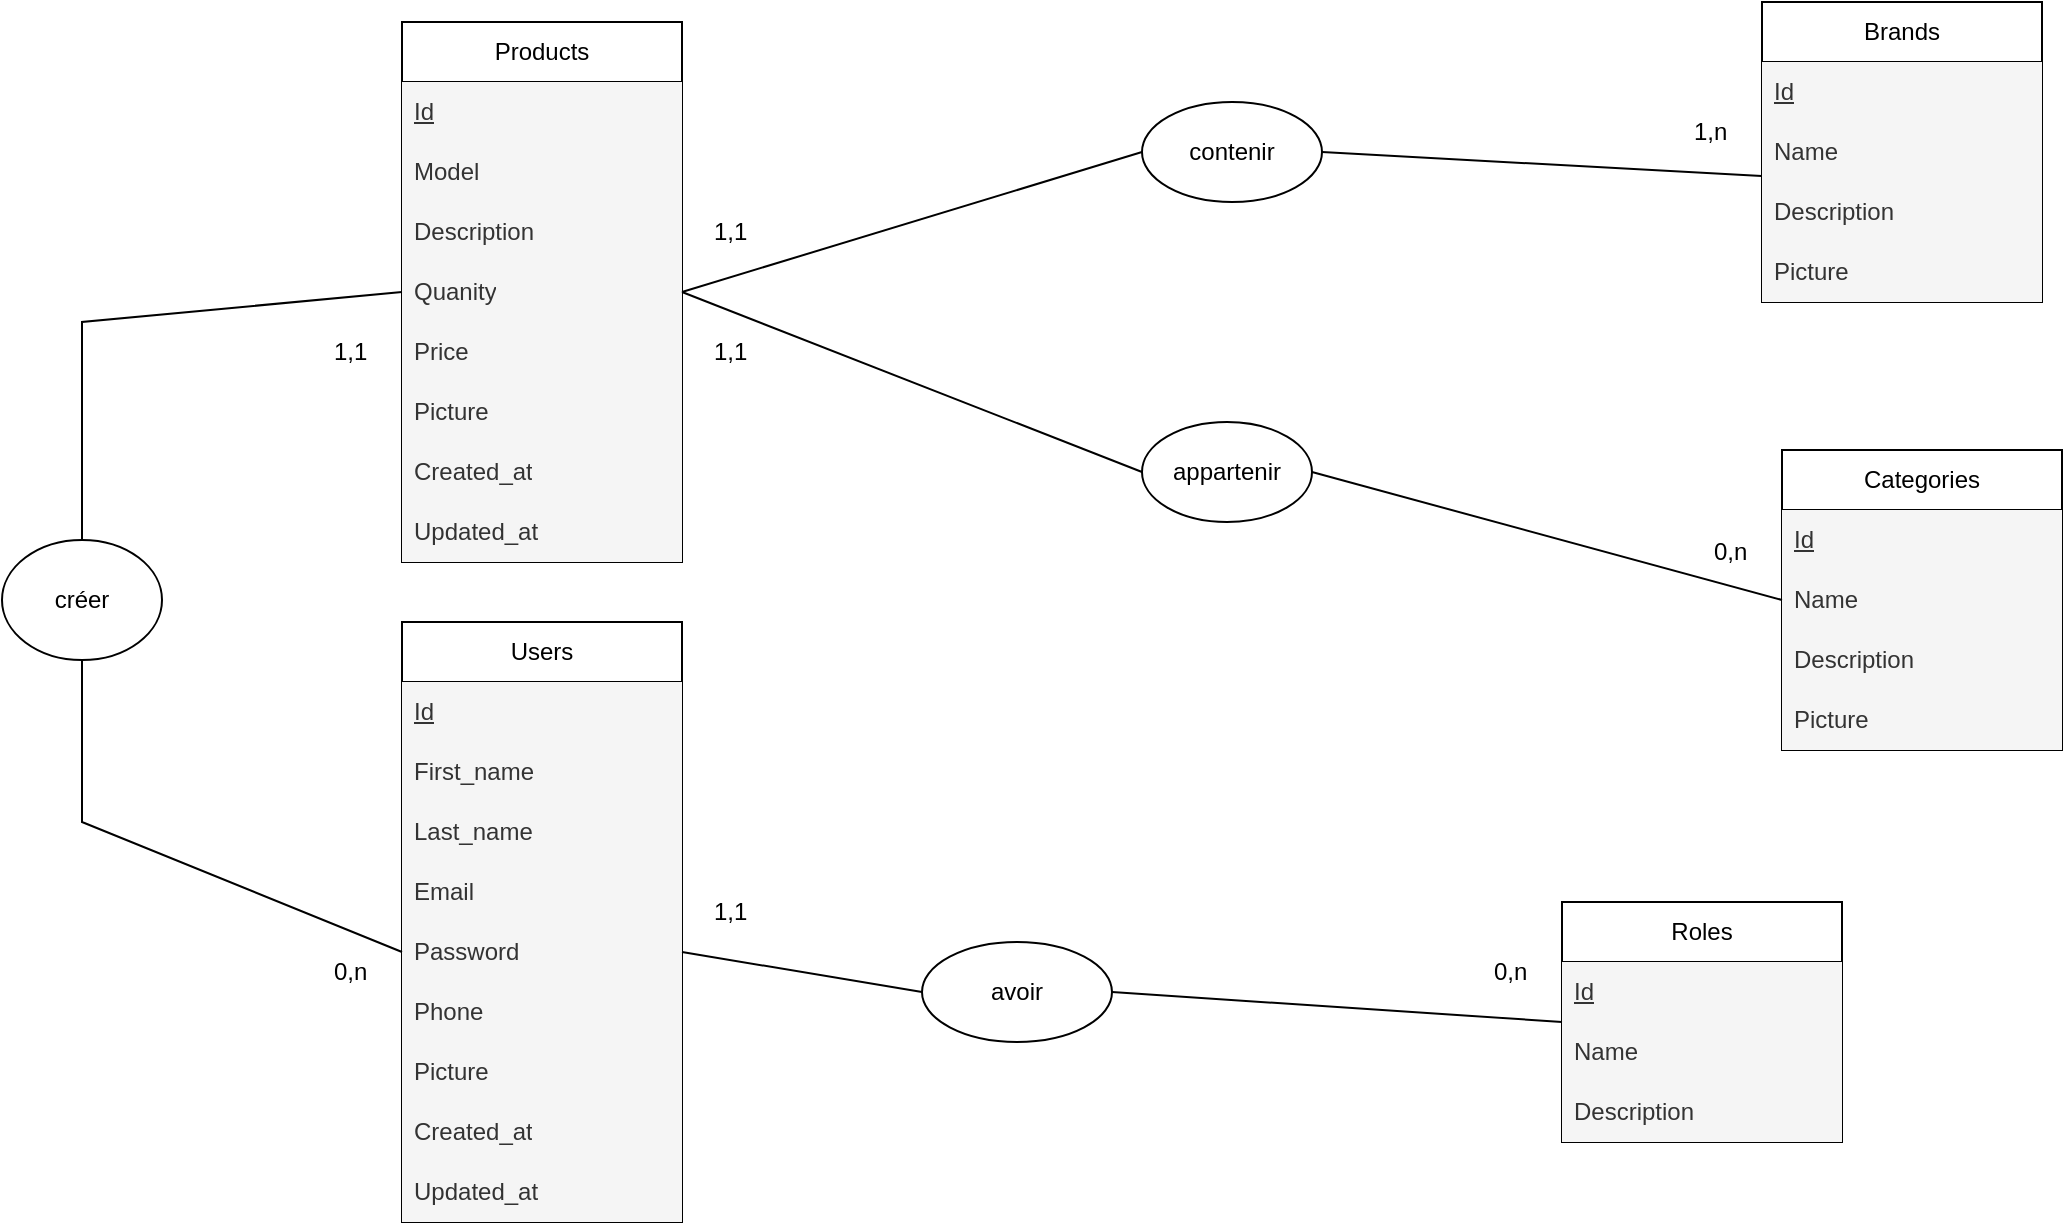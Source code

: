 <mxfile pages="2">
    <diagram name="MCD" id="efa7a0a1-bf9b-a30e-e6df-94a7791c09e9">
        <mxGraphModel dx="563" dy="483" grid="1" gridSize="10" guides="1" tooltips="1" connect="1" arrows="1" fold="1" page="1" pageScale="1" pageWidth="1169" pageHeight="827" background="none" math="0" shadow="0">
            <root>
                <mxCell id="0"/>
                <mxCell id="1" parent="0"/>
                <mxCell id="nNPJaInip_fMH0iN-K54-114" value="Products" style="swimlane;fontStyle=0;childLayout=stackLayout;horizontal=1;startSize=30;horizontalStack=0;resizeParent=1;resizeParentMax=0;resizeLast=0;collapsible=1;marginBottom=0;whiteSpace=wrap;html=1;" parent="1" vertex="1">
                    <mxGeometry x="240" y="50" width="140" height="270" as="geometry"/>
                </mxCell>
                <mxCell id="nNPJaInip_fMH0iN-K54-115" value="&lt;u&gt;Id&lt;/u&gt;" style="text;strokeColor=none;fillColor=#f5f5f5;align=left;verticalAlign=middle;spacingLeft=4;spacingRight=4;overflow=hidden;points=[[0,0.5],[1,0.5]];portConstraint=eastwest;rotatable=0;whiteSpace=wrap;html=1;fontColor=#333333;" parent="nNPJaInip_fMH0iN-K54-114" vertex="1">
                    <mxGeometry y="30" width="140" height="30" as="geometry"/>
                </mxCell>
                <mxCell id="nNPJaInip_fMH0iN-K54-116" value="Model" style="text;strokeColor=none;fillColor=#f5f5f5;align=left;verticalAlign=middle;spacingLeft=4;spacingRight=4;overflow=hidden;points=[[0,0.5],[1,0.5]];portConstraint=eastwest;rotatable=0;whiteSpace=wrap;html=1;fontColor=#333333;" parent="nNPJaInip_fMH0iN-K54-114" vertex="1">
                    <mxGeometry y="60" width="140" height="30" as="geometry"/>
                </mxCell>
                <mxCell id="nNPJaInip_fMH0iN-K54-117" value="Description" style="text;strokeColor=none;fillColor=#f5f5f5;align=left;verticalAlign=middle;spacingLeft=4;spacingRight=4;overflow=hidden;points=[[0,0.5],[1,0.5]];portConstraint=eastwest;rotatable=0;whiteSpace=wrap;html=1;fontColor=#333333;" parent="nNPJaInip_fMH0iN-K54-114" vertex="1">
                    <mxGeometry y="90" width="140" height="30" as="geometry"/>
                </mxCell>
                <mxCell id="nNPJaInip_fMH0iN-K54-118" value="Quanity" style="text;strokeColor=none;fillColor=#f5f5f5;align=left;verticalAlign=middle;spacingLeft=4;spacingRight=4;overflow=hidden;points=[[0,0.5],[1,0.5]];portConstraint=eastwest;rotatable=0;whiteSpace=wrap;html=1;fontColor=#333333;" parent="nNPJaInip_fMH0iN-K54-114" vertex="1">
                    <mxGeometry y="120" width="140" height="30" as="geometry"/>
                </mxCell>
                <mxCell id="nNPJaInip_fMH0iN-K54-119" value="Price" style="text;strokeColor=none;fillColor=#f5f5f5;align=left;verticalAlign=middle;spacingLeft=4;spacingRight=4;overflow=hidden;points=[[0,0.5],[1,0.5]];portConstraint=eastwest;rotatable=0;whiteSpace=wrap;html=1;fontColor=#333333;" parent="nNPJaInip_fMH0iN-K54-114" vertex="1">
                    <mxGeometry y="150" width="140" height="30" as="geometry"/>
                </mxCell>
                <mxCell id="nNPJaInip_fMH0iN-K54-120" value="Picture" style="text;strokeColor=none;fillColor=#f5f5f5;align=left;verticalAlign=middle;spacingLeft=4;spacingRight=4;overflow=hidden;points=[[0,0.5],[1,0.5]];portConstraint=eastwest;rotatable=0;whiteSpace=wrap;html=1;fontColor=#333333;" parent="nNPJaInip_fMH0iN-K54-114" vertex="1">
                    <mxGeometry y="180" width="140" height="30" as="geometry"/>
                </mxCell>
                <mxCell id="nNPJaInip_fMH0iN-K54-121" value="Created_at" style="text;strokeColor=none;fillColor=#f5f5f5;align=left;verticalAlign=middle;spacingLeft=4;spacingRight=4;overflow=hidden;points=[[0,0.5],[1,0.5]];portConstraint=eastwest;rotatable=0;whiteSpace=wrap;html=1;fontColor=#333333;" parent="nNPJaInip_fMH0iN-K54-114" vertex="1">
                    <mxGeometry y="210" width="140" height="30" as="geometry"/>
                </mxCell>
                <mxCell id="nNPJaInip_fMH0iN-K54-122" value="Updated_at" style="text;strokeColor=none;fillColor=#f5f5f5;align=left;verticalAlign=middle;spacingLeft=4;spacingRight=4;overflow=hidden;points=[[0,0.5],[1,0.5]];portConstraint=eastwest;rotatable=0;whiteSpace=wrap;html=1;fontColor=#333333;" parent="nNPJaInip_fMH0iN-K54-114" vertex="1">
                    <mxGeometry y="240" width="140" height="30" as="geometry"/>
                </mxCell>
                <mxCell id="nNPJaInip_fMH0iN-K54-123" value="Users" style="swimlane;fontStyle=0;childLayout=stackLayout;horizontal=1;startSize=30;horizontalStack=0;resizeParent=1;resizeParentMax=0;resizeLast=0;collapsible=1;marginBottom=0;whiteSpace=wrap;html=1;" parent="1" vertex="1">
                    <mxGeometry x="240" y="350" width="140" height="300" as="geometry"/>
                </mxCell>
                <mxCell id="nNPJaInip_fMH0iN-K54-124" value="&lt;u&gt;Id&lt;/u&gt;" style="text;strokeColor=none;fillColor=#f5f5f5;align=left;verticalAlign=middle;spacingLeft=4;spacingRight=4;overflow=hidden;points=[[0,0.5],[1,0.5]];portConstraint=eastwest;rotatable=0;whiteSpace=wrap;html=1;fontColor=#333333;" parent="nNPJaInip_fMH0iN-K54-123" vertex="1">
                    <mxGeometry y="30" width="140" height="30" as="geometry"/>
                </mxCell>
                <mxCell id="nNPJaInip_fMH0iN-K54-125" value="First_name" style="text;strokeColor=none;fillColor=#f5f5f5;align=left;verticalAlign=middle;spacingLeft=4;spacingRight=4;overflow=hidden;points=[[0,0.5],[1,0.5]];portConstraint=eastwest;rotatable=0;whiteSpace=wrap;html=1;fontColor=#333333;" parent="nNPJaInip_fMH0iN-K54-123" vertex="1">
                    <mxGeometry y="60" width="140" height="30" as="geometry"/>
                </mxCell>
                <mxCell id="nNPJaInip_fMH0iN-K54-126" value="Last_name" style="text;strokeColor=none;fillColor=#f5f5f5;align=left;verticalAlign=middle;spacingLeft=4;spacingRight=4;overflow=hidden;points=[[0,0.5],[1,0.5]];portConstraint=eastwest;rotatable=0;whiteSpace=wrap;html=1;fontColor=#333333;" parent="nNPJaInip_fMH0iN-K54-123" vertex="1">
                    <mxGeometry y="90" width="140" height="30" as="geometry"/>
                </mxCell>
                <mxCell id="nNPJaInip_fMH0iN-K54-127" value="Email" style="text;strokeColor=none;fillColor=#f5f5f5;align=left;verticalAlign=middle;spacingLeft=4;spacingRight=4;overflow=hidden;points=[[0,0.5],[1,0.5]];portConstraint=eastwest;rotatable=0;whiteSpace=wrap;html=1;fontColor=#333333;" parent="nNPJaInip_fMH0iN-K54-123" vertex="1">
                    <mxGeometry y="120" width="140" height="30" as="geometry"/>
                </mxCell>
                <mxCell id="nNPJaInip_fMH0iN-K54-128" value="Password" style="text;strokeColor=none;fillColor=#f5f5f5;align=left;verticalAlign=middle;spacingLeft=4;spacingRight=4;overflow=hidden;points=[[0,0.5],[1,0.5]];portConstraint=eastwest;rotatable=0;whiteSpace=wrap;html=1;fontColor=#333333;" parent="nNPJaInip_fMH0iN-K54-123" vertex="1">
                    <mxGeometry y="150" width="140" height="30" as="geometry"/>
                </mxCell>
                <mxCell id="nNPJaInip_fMH0iN-K54-129" value="Phone" style="text;strokeColor=none;fillColor=#f5f5f5;align=left;verticalAlign=middle;spacingLeft=4;spacingRight=4;overflow=hidden;points=[[0,0.5],[1,0.5]];portConstraint=eastwest;rotatable=0;whiteSpace=wrap;html=1;fontColor=#333333;" parent="nNPJaInip_fMH0iN-K54-123" vertex="1">
                    <mxGeometry y="180" width="140" height="30" as="geometry"/>
                </mxCell>
                <mxCell id="nNPJaInip_fMH0iN-K54-132" value="Picture" style="text;strokeColor=none;fillColor=#f5f5f5;align=left;verticalAlign=middle;spacingLeft=4;spacingRight=4;overflow=hidden;points=[[0,0.5],[1,0.5]];portConstraint=eastwest;rotatable=0;whiteSpace=wrap;html=1;fontColor=#333333;" parent="nNPJaInip_fMH0iN-K54-123" vertex="1">
                    <mxGeometry y="210" width="140" height="30" as="geometry"/>
                </mxCell>
                <mxCell id="nNPJaInip_fMH0iN-K54-130" value="Created_at" style="text;strokeColor=none;fillColor=#f5f5f5;align=left;verticalAlign=middle;spacingLeft=4;spacingRight=4;overflow=hidden;points=[[0,0.5],[1,0.5]];portConstraint=eastwest;rotatable=0;whiteSpace=wrap;html=1;fontColor=#333333;" parent="nNPJaInip_fMH0iN-K54-123" vertex="1">
                    <mxGeometry y="240" width="140" height="30" as="geometry"/>
                </mxCell>
                <mxCell id="nNPJaInip_fMH0iN-K54-131" value="Updated_at" style="text;strokeColor=none;fillColor=#f5f5f5;align=left;verticalAlign=middle;spacingLeft=4;spacingRight=4;overflow=hidden;points=[[0,0.5],[1,0.5]];portConstraint=eastwest;rotatable=0;whiteSpace=wrap;html=1;fontColor=#333333;" parent="nNPJaInip_fMH0iN-K54-123" vertex="1">
                    <mxGeometry y="270" width="140" height="30" as="geometry"/>
                </mxCell>
                <mxCell id="nNPJaInip_fMH0iN-K54-133" value="Brands" style="swimlane;fontStyle=0;childLayout=stackLayout;horizontal=1;startSize=30;horizontalStack=0;resizeParent=1;resizeParentMax=0;resizeLast=0;collapsible=1;marginBottom=0;whiteSpace=wrap;html=1;" parent="1" vertex="1">
                    <mxGeometry x="920" y="40" width="140" height="150" as="geometry"/>
                </mxCell>
                <mxCell id="nNPJaInip_fMH0iN-K54-134" value="&lt;u&gt;Id&lt;/u&gt;" style="text;strokeColor=none;fillColor=#f5f5f5;align=left;verticalAlign=middle;spacingLeft=4;spacingRight=4;overflow=hidden;points=[[0,0.5],[1,0.5]];portConstraint=eastwest;rotatable=0;whiteSpace=wrap;html=1;fontColor=#333333;" parent="nNPJaInip_fMH0iN-K54-133" vertex="1">
                    <mxGeometry y="30" width="140" height="30" as="geometry"/>
                </mxCell>
                <mxCell id="nNPJaInip_fMH0iN-K54-135" value="Name" style="text;strokeColor=none;fillColor=#f5f5f5;align=left;verticalAlign=middle;spacingLeft=4;spacingRight=4;overflow=hidden;points=[[0,0.5],[1,0.5]];portConstraint=eastwest;rotatable=0;whiteSpace=wrap;html=1;fontColor=#333333;" parent="nNPJaInip_fMH0iN-K54-133" vertex="1">
                    <mxGeometry y="60" width="140" height="30" as="geometry"/>
                </mxCell>
                <mxCell id="nNPJaInip_fMH0iN-K54-136" value="Description" style="text;strokeColor=none;fillColor=#f5f5f5;align=left;verticalAlign=middle;spacingLeft=4;spacingRight=4;overflow=hidden;points=[[0,0.5],[1,0.5]];portConstraint=eastwest;rotatable=0;whiteSpace=wrap;html=1;fontColor=#333333;" parent="nNPJaInip_fMH0iN-K54-133" vertex="1">
                    <mxGeometry y="90" width="140" height="30" as="geometry"/>
                </mxCell>
                <mxCell id="nNPJaInip_fMH0iN-K54-137" value="Picture" style="text;strokeColor=none;fillColor=#f5f5f5;align=left;verticalAlign=middle;spacingLeft=4;spacingRight=4;overflow=hidden;points=[[0,0.5],[1,0.5]];portConstraint=eastwest;rotatable=0;whiteSpace=wrap;html=1;fontColor=#333333;" parent="nNPJaInip_fMH0iN-K54-133" vertex="1">
                    <mxGeometry y="120" width="140" height="30" as="geometry"/>
                </mxCell>
                <mxCell id="nNPJaInip_fMH0iN-K54-143" value="Categories&lt;span style=&quot;color: rgba(0, 0, 0, 0); font-family: monospace; font-size: 0px; text-align: start;&quot;&gt;%3CmxGraphModel%3E%3Croot%3E%3CmxCell%20id%3D%220%22%2F%3E%3CmxCell%20id%3D%221%22%20parent%3D%220%22%2F%3E%3CmxCell%20id%3D%222%22%20value%3D%22Brands%22%20style%3D%22swimlane%3BfontStyle%3D0%3BchildLayout%3DstackLayout%3Bhorizontal%3D1%3BstartSize%3D30%3BhorizontalStack%3D0%3BresizeParent%3D1%3BresizeParentMax%3D0%3BresizeLast%3D0%3Bcollapsible%3D1%3BmarginBottom%3D0%3BwhiteSpace%3Dwrap%3Bhtml%3D1%3B%22%20vertex%3D%221%22%20parent%3D%221%22%3E%3CmxGeometry%20x%3D%22530%22%20y%3D%22160%22%20width%3D%22140%22%20height%3D%22150%22%20as%3D%22geometry%22%2F%3E%3C%2FmxCell%3E%3CmxCell%20id%3D%223%22%20value%3D%22%26lt%3Bu%26gt%3BId%26lt%3B%2Fu%26gt%3B%22%20style%3D%22text%3BstrokeColor%3Dnone%3BfillColor%3Dnone%3Balign%3Dleft%3BverticalAlign%3Dmiddle%3BspacingLeft%3D4%3BspacingRight%3D4%3Boverflow%3Dhidden%3Bpoints%3D%5B%5B0%2C0.5%5D%2C%5B1%2C0.5%5D%5D%3BportConstraint%3Deastwest%3Brotatable%3D0%3BwhiteSpace%3Dwrap%3Bhtml%3D1%3B%22%20vertex%3D%221%22%20parent%3D%222%22%3E%3CmxGeometry%20y%3D%2230%22%20width%3D%22140%22%20height%3D%2230%22%20as%3D%22geometry%22%2F%3E%3C%2FmxCell%3E%3CmxCell%20id%3D%224%22%20value%3D%22Name%22%20style%3D%22text%3BstrokeColor%3Dnone%3BfillColor%3Dnone%3Balign%3Dleft%3BverticalAlign%3Dmiddle%3BspacingLeft%3D4%3BspacingRight%3D4%3Boverflow%3Dhidden%3Bpoints%3D%5B%5B0%2C0.5%5D%2C%5B1%2C0.5%5D%5D%3BportConstraint%3Deastwest%3Brotatable%3D0%3BwhiteSpace%3Dwrap%3Bhtml%3D1%3B%22%20vertex%3D%221%22%20parent%3D%222%22%3E%3CmxGeometry%20y%3D%2260%22%20width%3D%22140%22%20height%3D%2230%22%20as%3D%22geometry%22%2F%3E%3C%2FmxCell%3E%3CmxCell%20id%3D%225%22%20value%3D%22Description%22%20style%3D%22text%3BstrokeColor%3Dnone%3BfillColor%3Dnone%3Balign%3Dleft%3BverticalAlign%3Dmiddle%3BspacingLeft%3D4%3BspacingRight%3D4%3Boverflow%3Dhidden%3Bpoints%3D%5B%5B0%2C0.5%5D%2C%5B1%2C0.5%5D%5D%3BportConstraint%3Deastwest%3Brotatable%3D0%3BwhiteSpace%3Dwrap%3Bhtml%3D1%3B%22%20vertex%3D%221%22%20parent%3D%222%22%3E%3CmxGeometry%20y%3D%2290%22%20width%3D%22140%22%20height%3D%2230%22%20as%3D%22geometry%22%2F%3E%3C%2FmxCell%3E%3CmxCell%20id%3D%226%22%20value%3D%22Picture%22%20style%3D%22text%3BstrokeColor%3Dnone%3BfillColor%3Dnone%3Balign%3Dleft%3BverticalAlign%3Dmiddle%3BspacingLeft%3D4%3BspacingRight%3D4%3Boverflow%3Dhidden%3Bpoints%3D%5B%5B0%2C0.5%5D%2C%5B1%2C0.5%5D%5D%3BportConstraint%3Deastwest%3Brotatable%3D0%3BwhiteSpace%3Dwrap%3Bhtml%3D1%3B%22%20vertex%3D%221%22%20parent%3D%222%22%3E%3CmxGeometry%20y%3D%22120%22%20width%3D%22140%22%20height%3D%2230%22%20as%3D%22geometry%22%2F%3E%3C%2FmxCell%3E%3C%2Froot%3E%3C%2FmxGraphModel%3E&lt;/span&gt;&lt;span style=&quot;color: rgba(0, 0, 0, 0); font-family: monospace; font-size: 0px; text-align: start;&quot;&gt;%3CmxGraphModel%3E%3Croot%3E%3CmxCell%20id%3D%220%22%2F%3E%3CmxCell%20id%3D%221%22%20parent%3D%220%22%2F%3E%3CmxCell%20id%3D%222%22%20value%3D%22Brands%22%20style%3D%22swimlane%3BfontStyle%3D0%3BchildLayout%3DstackLayout%3Bhorizontal%3D1%3BstartSize%3D30%3BhorizontalStack%3D0%3BresizeParent%3D1%3BresizeParentMax%3D0%3BresizeLast%3D0%3Bcollapsible%3D1%3BmarginBottom%3D0%3BwhiteSpace%3Dwrap%3Bhtml%3D1%3B%22%20vertex%3D%221%22%20parent%3D%221%22%3E%3CmxGeometry%20x%3D%22530%22%20y%3D%22160%22%20width%3D%22140%22%20height%3D%22150%22%20as%3D%22geometry%22%2F%3E%3C%2FmxCell%3E%3CmxCell%20id%3D%223%22%20value%3D%22%26lt%3Bu%26gt%3BId%26lt%3B%2Fu%26gt%3B%22%20style%3D%22text%3BstrokeColor%3Dnone%3BfillColor%3Dnone%3Balign%3Dleft%3BverticalAlign%3Dmiddle%3BspacingLeft%3D4%3BspacingRight%3D4%3Boverflow%3Dhidden%3Bpoints%3D%5B%5B0%2C0.5%5D%2C%5B1%2C0.5%5D%5D%3BportConstraint%3Deastwest%3Brotatable%3D0%3BwhiteSpace%3Dwrap%3Bhtml%3D1%3B%22%20vertex%3D%221%22%20parent%3D%222%22%3E%3CmxGeometry%20y%3D%2230%22%20width%3D%22140%22%20height%3D%2230%22%20as%3D%22geometry%22%2F%3E%3C%2FmxCell%3E%3CmxCell%20id%3D%224%22%20value%3D%22Name%22%20style%3D%22text%3BstrokeColor%3Dnone%3BfillColor%3Dnone%3Balign%3Dleft%3BverticalAlign%3Dmiddle%3BspacingLeft%3D4%3BspacingRight%3D4%3Boverflow%3Dhidden%3Bpoints%3D%5B%5B0%2C0.5%5D%2C%5B1%2C0.5%5D%5D%3BportConstraint%3Deastwest%3Brotatable%3D0%3BwhiteSpace%3Dwrap%3Bhtml%3D1%3B%22%20vertex%3D%221%22%20parent%3D%222%22%3E%3CmxGeometry%20y%3D%2260%22%20width%3D%22140%22%20height%3D%2230%22%20as%3D%22geometry%22%2F%3E%3C%2FmxCell%3E%3CmxCell%20id%3D%225%22%20value%3D%22Description%22%20style%3D%22text%3BstrokeColor%3Dnone%3BfillColor%3Dnone%3Balign%3Dleft%3BverticalAlign%3Dmiddle%3BspacingLeft%3D4%3BspacingRight%3D4%3Boverflow%3Dhidden%3Bpoints%3D%5B%5B0%2C0.5%5D%2C%5B1%2C0.5%5D%5D%3BportConstraint%3Deastwest%3Brotatable%3D0%3BwhiteSpace%3Dwrap%3Bhtml%3D1%3B%22%20vertex%3D%221%22%20parent%3D%222%22%3E%3CmxGeometry%20y%3D%2290%22%20width%3D%22140%22%20height%3D%2230%22%20as%3D%22geometry%22%2F%3E%3C%2FmxCell%3E%3CmxCell%20id%3D%226%22%20value%3D%22Picture%22%20style%3D%22text%3BstrokeColor%3Dnone%3BfillColor%3Dnone%3Balign%3Dleft%3BverticalAlign%3Dmiddle%3BspacingLeft%3D4%3BspacingRight%3D4%3Boverflow%3Dhidden%3Bpoints%3D%5B%5B0%2C0.5%5D%2C%5B1%2C0.5%5D%5D%3BportConstraint%3Deastwest%3Brotatable%3D0%3BwhiteSpace%3Dwrap%3Bhtml%3D1%3B%22%20vertex%3D%221%22%20parent%3D%222%22%3E%3CmxGeometry%20y%3D%22120%22%20width%3D%22140%22%20height%3D%2230%22%20as%3D%22geometry%22%2F%3E%3C%2FmxCell%3E%3C%2Froot%3E%3C%2FmxGraphModel%3E&lt;/span&gt;" style="swimlane;fontStyle=0;childLayout=stackLayout;horizontal=1;startSize=30;horizontalStack=0;resizeParent=1;resizeParentMax=0;resizeLast=0;collapsible=1;marginBottom=0;whiteSpace=wrap;html=1;strokeColor=default;strokeWidth=1;" parent="1" vertex="1">
                    <mxGeometry x="930" y="264" width="140" height="150" as="geometry"/>
                </mxCell>
                <mxCell id="nNPJaInip_fMH0iN-K54-144" value="&lt;u&gt;Id&lt;/u&gt;" style="text;align=left;verticalAlign=middle;spacingLeft=4;spacingRight=4;overflow=hidden;points=[[0,0.5],[1,0.5]];portConstraint=eastwest;rotatable=0;whiteSpace=wrap;html=1;fillColor=#f5f5f5;strokeColor=none;fontColor=#333333;" parent="nNPJaInip_fMH0iN-K54-143" vertex="1">
                    <mxGeometry y="30" width="140" height="30" as="geometry"/>
                </mxCell>
                <mxCell id="nNPJaInip_fMH0iN-K54-145" value="Name" style="text;strokeColor=none;fillColor=#f5f5f5;align=left;verticalAlign=middle;spacingLeft=4;spacingRight=4;overflow=hidden;points=[[0,0.5],[1,0.5]];portConstraint=eastwest;rotatable=0;whiteSpace=wrap;html=1;fontColor=#333333;" parent="nNPJaInip_fMH0iN-K54-143" vertex="1">
                    <mxGeometry y="60" width="140" height="30" as="geometry"/>
                </mxCell>
                <mxCell id="nNPJaInip_fMH0iN-K54-146" value="Description" style="text;strokeColor=none;fillColor=#f5f5f5;align=left;verticalAlign=middle;spacingLeft=4;spacingRight=4;overflow=hidden;points=[[0,0.5],[1,0.5]];portConstraint=eastwest;rotatable=0;whiteSpace=wrap;html=1;fontColor=#333333;" parent="nNPJaInip_fMH0iN-K54-143" vertex="1">
                    <mxGeometry y="90" width="140" height="30" as="geometry"/>
                </mxCell>
                <mxCell id="nNPJaInip_fMH0iN-K54-147" value="Picture" style="text;strokeColor=none;fillColor=#f5f5f5;align=left;verticalAlign=middle;spacingLeft=4;spacingRight=4;overflow=hidden;points=[[0,0.5],[1,0.5]];portConstraint=eastwest;rotatable=0;whiteSpace=wrap;html=1;fontColor=#333333;" parent="nNPJaInip_fMH0iN-K54-143" vertex="1">
                    <mxGeometry y="120" width="140" height="30" as="geometry"/>
                </mxCell>
                <mxCell id="nNPJaInip_fMH0iN-K54-148" value="Roles" style="swimlane;fontStyle=0;childLayout=stackLayout;horizontal=1;startSize=30;horizontalStack=0;resizeParent=1;resizeParentMax=0;resizeLast=0;collapsible=1;marginBottom=0;whiteSpace=wrap;html=1;" parent="1" vertex="1">
                    <mxGeometry x="820" y="490" width="140" height="120" as="geometry"/>
                </mxCell>
                <mxCell id="nNPJaInip_fMH0iN-K54-149" value="&lt;u&gt;Id&lt;/u&gt;" style="text;strokeColor=none;fillColor=#f5f5f5;align=left;verticalAlign=middle;spacingLeft=4;spacingRight=4;overflow=hidden;points=[[0,0.5],[1,0.5]];portConstraint=eastwest;rotatable=0;whiteSpace=wrap;html=1;fontColor=#333333;" parent="nNPJaInip_fMH0iN-K54-148" vertex="1">
                    <mxGeometry y="30" width="140" height="30" as="geometry"/>
                </mxCell>
                <mxCell id="nNPJaInip_fMH0iN-K54-150" value="Name" style="text;strokeColor=none;fillColor=#f5f5f5;align=left;verticalAlign=middle;spacingLeft=4;spacingRight=4;overflow=hidden;points=[[0,0.5],[1,0.5]];portConstraint=eastwest;rotatable=0;whiteSpace=wrap;html=1;fontColor=#333333;" parent="nNPJaInip_fMH0iN-K54-148" vertex="1">
                    <mxGeometry y="60" width="140" height="30" as="geometry"/>
                </mxCell>
                <mxCell id="nNPJaInip_fMH0iN-K54-151" value="Description" style="text;strokeColor=none;fillColor=#f5f5f5;align=left;verticalAlign=middle;spacingLeft=4;spacingRight=4;overflow=hidden;points=[[0,0.5],[1,0.5]];portConstraint=eastwest;rotatable=0;whiteSpace=wrap;html=1;fontColor=#333333;" parent="nNPJaInip_fMH0iN-K54-148" vertex="1">
                    <mxGeometry y="90" width="140" height="30" as="geometry"/>
                </mxCell>
                <mxCell id="nNPJaInip_fMH0iN-K54-156" value="contenir" style="ellipse;whiteSpace=wrap;html=1;strokeColor=default;strokeWidth=1;" parent="1" vertex="1">
                    <mxGeometry x="610" y="90" width="90" height="50" as="geometry"/>
                </mxCell>
                <mxCell id="nNPJaInip_fMH0iN-K54-157" value="" style="endArrow=none;html=1;rounded=0;exitX=1;exitY=0.5;exitDx=0;exitDy=0;entryX=0;entryY=0.5;entryDx=0;entryDy=0;" parent="1" source="nNPJaInip_fMH0iN-K54-118" target="nNPJaInip_fMH0iN-K54-156" edge="1">
                    <mxGeometry width="50" height="50" relative="1" as="geometry">
                        <mxPoint x="370" y="260" as="sourcePoint"/>
                        <mxPoint x="290" y="265" as="targetPoint"/>
                        <Array as="points"/>
                    </mxGeometry>
                </mxCell>
                <mxCell id="nNPJaInip_fMH0iN-K54-158" value="" style="endArrow=none;html=1;rounded=0;exitX=1;exitY=0.5;exitDx=0;exitDy=0;entryX=-0.001;entryY=-0.098;entryDx=0;entryDy=0;entryPerimeter=0;" parent="1" source="nNPJaInip_fMH0iN-K54-156" target="nNPJaInip_fMH0iN-K54-136" edge="1">
                    <mxGeometry width="50" height="50" relative="1" as="geometry">
                        <mxPoint x="370" y="260" as="sourcePoint"/>
                        <mxPoint x="420" y="210" as="targetPoint"/>
                    </mxGeometry>
                </mxCell>
                <mxCell id="nNPJaInip_fMH0iN-K54-159" value="appartenir" style="ellipse;whiteSpace=wrap;html=1;strokeColor=default;strokeWidth=1;" parent="1" vertex="1">
                    <mxGeometry x="610" y="250" width="85" height="50" as="geometry"/>
                </mxCell>
                <mxCell id="nNPJaInip_fMH0iN-K54-160" value="" style="endArrow=none;html=1;rounded=0;entryX=1;entryY=0.5;entryDx=0;entryDy=0;exitX=0;exitY=0.5;exitDx=0;exitDy=0;" parent="1" source="nNPJaInip_fMH0iN-K54-159" target="nNPJaInip_fMH0iN-K54-118" edge="1">
                    <mxGeometry width="50" height="50" relative="1" as="geometry">
                        <mxPoint x="370" y="260" as="sourcePoint"/>
                        <mxPoint x="420" y="210" as="targetPoint"/>
                    </mxGeometry>
                </mxCell>
                <mxCell id="nNPJaInip_fMH0iN-K54-162" value="" style="endArrow=none;html=1;rounded=0;exitX=1;exitY=0.5;exitDx=0;exitDy=0;entryX=0;entryY=0.5;entryDx=0;entryDy=0;" parent="1" source="nNPJaInip_fMH0iN-K54-159" target="nNPJaInip_fMH0iN-K54-145" edge="1">
                    <mxGeometry width="50" height="50" relative="1" as="geometry">
                        <mxPoint x="370" y="260" as="sourcePoint"/>
                        <mxPoint x="420" y="210" as="targetPoint"/>
                    </mxGeometry>
                </mxCell>
                <mxCell id="nNPJaInip_fMH0iN-K54-163" value="avoir" style="ellipse;whiteSpace=wrap;html=1;strokeColor=default;strokeWidth=1;" parent="1" vertex="1">
                    <mxGeometry x="500" y="510" width="95" height="50" as="geometry"/>
                </mxCell>
                <mxCell id="nNPJaInip_fMH0iN-K54-164" value="" style="endArrow=none;html=1;rounded=0;exitX=0;exitY=0.5;exitDx=0;exitDy=0;entryX=1;entryY=0.5;entryDx=0;entryDy=0;" parent="1" source="nNPJaInip_fMH0iN-K54-148" target="nNPJaInip_fMH0iN-K54-163" edge="1">
                    <mxGeometry width="50" height="50" relative="1" as="geometry">
                        <mxPoint x="580" y="370" as="sourcePoint"/>
                        <mxPoint x="630" y="320" as="targetPoint"/>
                    </mxGeometry>
                </mxCell>
                <mxCell id="nNPJaInip_fMH0iN-K54-165" value="" style="endArrow=none;html=1;rounded=0;entryX=1;entryY=0.5;entryDx=0;entryDy=0;exitX=0;exitY=0.5;exitDx=0;exitDy=0;" parent="1" source="nNPJaInip_fMH0iN-K54-163" target="nNPJaInip_fMH0iN-K54-128" edge="1">
                    <mxGeometry width="50" height="50" relative="1" as="geometry">
                        <mxPoint x="580" y="370" as="sourcePoint"/>
                        <mxPoint x="630" y="320" as="targetPoint"/>
                    </mxGeometry>
                </mxCell>
                <mxCell id="nNPJaInip_fMH0iN-K54-168" value="créer" style="ellipse;whiteSpace=wrap;html=1;strokeColor=default;strokeWidth=1;" parent="1" vertex="1">
                    <mxGeometry x="40" y="309" width="80" height="60" as="geometry"/>
                </mxCell>
                <mxCell id="nNPJaInip_fMH0iN-K54-169" value="" style="endArrow=none;html=1;rounded=0;exitX=0.5;exitY=1;exitDx=0;exitDy=0;entryX=0;entryY=0.5;entryDx=0;entryDy=0;" parent="1" source="nNPJaInip_fMH0iN-K54-168" target="nNPJaInip_fMH0iN-K54-128" edge="1">
                    <mxGeometry width="50" height="50" relative="1" as="geometry">
                        <mxPoint x="580" y="370" as="sourcePoint"/>
                        <mxPoint x="630" y="320" as="targetPoint"/>
                        <Array as="points">
                            <mxPoint x="80" y="450"/>
                        </Array>
                    </mxGeometry>
                </mxCell>
                <mxCell id="nNPJaInip_fMH0iN-K54-170" value="" style="endArrow=none;html=1;rounded=0;exitX=0.5;exitY=0;exitDx=0;exitDy=0;entryX=0;entryY=0.5;entryDx=0;entryDy=0;" parent="1" source="nNPJaInip_fMH0iN-K54-168" target="nNPJaInip_fMH0iN-K54-114" edge="1">
                    <mxGeometry width="50" height="50" relative="1" as="geometry">
                        <mxPoint x="580" y="370" as="sourcePoint"/>
                        <mxPoint x="630" y="320" as="targetPoint"/>
                        <Array as="points">
                            <mxPoint x="80" y="200"/>
                        </Array>
                    </mxGeometry>
                </mxCell>
                <mxCell id="nNPJaInip_fMH0iN-K54-182" value="0,n" style="text;strokeColor=none;fillColor=none;align=left;verticalAlign=middle;spacingLeft=4;spacingRight=4;overflow=hidden;points=[[0,0.5],[1,0.5]];portConstraint=eastwest;rotatable=0;whiteSpace=wrap;html=1;strokeWidth=1;" parent="1" vertex="1">
                    <mxGeometry x="200" y="510" width="30" height="30" as="geometry"/>
                </mxCell>
                <mxCell id="nNPJaInip_fMH0iN-K54-184" value="1,1" style="text;strokeColor=none;fillColor=none;align=left;verticalAlign=middle;spacingLeft=4;spacingRight=4;overflow=hidden;points=[[0,0.5],[1,0.5]];portConstraint=eastwest;rotatable=0;whiteSpace=wrap;html=1;strokeWidth=1;" parent="1" vertex="1">
                    <mxGeometry x="200" y="200" width="30" height="30" as="geometry"/>
                </mxCell>
                <mxCell id="nNPJaInip_fMH0iN-K54-185" value="1,1" style="text;strokeColor=none;fillColor=none;align=left;verticalAlign=middle;spacingLeft=4;spacingRight=4;overflow=hidden;points=[[0,0.5],[1,0.5]];portConstraint=eastwest;rotatable=0;whiteSpace=wrap;html=1;strokeWidth=1;" parent="1" vertex="1">
                    <mxGeometry x="390" y="140" width="30" height="30" as="geometry"/>
                </mxCell>
                <mxCell id="nNPJaInip_fMH0iN-K54-186" value="1,n" style="text;strokeColor=none;fillColor=none;align=left;verticalAlign=middle;spacingLeft=4;spacingRight=4;overflow=hidden;points=[[0,0.5],[1,0.5]];portConstraint=eastwest;rotatable=0;whiteSpace=wrap;html=1;strokeWidth=1;" parent="1" vertex="1">
                    <mxGeometry x="880" y="90" width="30" height="30" as="geometry"/>
                </mxCell>
                <mxCell id="nNPJaInip_fMH0iN-K54-187" value="0,n" style="text;strokeColor=none;fillColor=none;align=left;verticalAlign=middle;spacingLeft=4;spacingRight=4;overflow=hidden;points=[[0,0.5],[1,0.5]];portConstraint=eastwest;rotatable=0;whiteSpace=wrap;html=1;strokeWidth=1;" parent="1" vertex="1">
                    <mxGeometry x="890" y="300" width="30" height="30" as="geometry"/>
                </mxCell>
                <mxCell id="nNPJaInip_fMH0iN-K54-188" value="1,1" style="text;strokeColor=none;fillColor=none;align=left;verticalAlign=middle;spacingLeft=4;spacingRight=4;overflow=hidden;points=[[0,0.5],[1,0.5]];portConstraint=eastwest;rotatable=0;whiteSpace=wrap;html=1;strokeWidth=1;" parent="1" vertex="1">
                    <mxGeometry x="390" y="200" width="30" height="30" as="geometry"/>
                </mxCell>
                <mxCell id="nNPJaInip_fMH0iN-K54-189" value="0,n" style="text;strokeColor=none;fillColor=none;align=left;verticalAlign=middle;spacingLeft=4;spacingRight=4;overflow=hidden;points=[[0,0.5],[1,0.5]];portConstraint=eastwest;rotatable=0;whiteSpace=wrap;html=1;strokeWidth=1;" parent="1" vertex="1">
                    <mxGeometry x="780" y="510" width="30" height="30" as="geometry"/>
                </mxCell>
                <mxCell id="nNPJaInip_fMH0iN-K54-190" value="1,1" style="text;strokeColor=none;fillColor=none;align=left;verticalAlign=middle;spacingLeft=4;spacingRight=4;overflow=hidden;points=[[0,0.5],[1,0.5]];portConstraint=eastwest;rotatable=0;whiteSpace=wrap;html=1;strokeWidth=1;" parent="1" vertex="1">
                    <mxGeometry x="390" y="480" width="30" height="30" as="geometry"/>
                </mxCell>
            </root>
        </mxGraphModel>
    </diagram>
    <diagram id="4FWL9aYhyCS5rT7Onj3h" name="MLD">
        <mxGraphModel dx="1015" dy="483" grid="1" gridSize="10" guides="1" tooltips="1" connect="1" arrows="1" fold="1" page="1" pageScale="1" pageWidth="1169" pageHeight="827" math="0" shadow="0">
            <root>
                <mxCell id="0"/>
                <mxCell id="1" parent="0"/>
                <mxCell id="Vej1PJLpwYPJyN6pjrsd-1" value="Products" style="swimlane;fontStyle=0;childLayout=stackLayout;horizontal=1;startSize=30;horizontalStack=0;resizeParent=1;resizeParentMax=0;resizeLast=0;collapsible=1;marginBottom=0;whiteSpace=wrap;html=1;" parent="1" vertex="1">
                    <mxGeometry x="540" y="140" width="140" height="360" as="geometry"/>
                </mxCell>
                <mxCell id="Vej1PJLpwYPJyN6pjrsd-2" value="&lt;u&gt;Id&lt;/u&gt;" style="text;strokeColor=none;fillColor=#f5f5f5;align=left;verticalAlign=middle;spacingLeft=4;spacingRight=4;overflow=hidden;points=[[0,0.5],[1,0.5]];portConstraint=eastwest;rotatable=0;whiteSpace=wrap;html=1;fontColor=#333333;" parent="Vej1PJLpwYPJyN6pjrsd-1" vertex="1">
                    <mxGeometry y="30" width="140" height="30" as="geometry"/>
                </mxCell>
                <mxCell id="Vej1PJLpwYPJyN6pjrsd-3" value="Model" style="text;strokeColor=none;fillColor=#f5f5f5;align=left;verticalAlign=middle;spacingLeft=4;spacingRight=4;overflow=hidden;points=[[0,0.5],[1,0.5]];portConstraint=eastwest;rotatable=0;whiteSpace=wrap;html=1;fontColor=#333333;" parent="Vej1PJLpwYPJyN6pjrsd-1" vertex="1">
                    <mxGeometry y="60" width="140" height="30" as="geometry"/>
                </mxCell>
                <mxCell id="Vej1PJLpwYPJyN6pjrsd-4" value="Description" style="text;strokeColor=none;fillColor=#f5f5f5;align=left;verticalAlign=middle;spacingLeft=4;spacingRight=4;overflow=hidden;points=[[0,0.5],[1,0.5]];portConstraint=eastwest;rotatable=0;whiteSpace=wrap;html=1;fontColor=#333333;" parent="Vej1PJLpwYPJyN6pjrsd-1" vertex="1">
                    <mxGeometry y="90" width="140" height="30" as="geometry"/>
                </mxCell>
                <mxCell id="Vej1PJLpwYPJyN6pjrsd-5" value="Quanity" style="text;strokeColor=none;fillColor=#f5f5f5;align=left;verticalAlign=middle;spacingLeft=4;spacingRight=4;overflow=hidden;points=[[0,0.5],[1,0.5]];portConstraint=eastwest;rotatable=0;whiteSpace=wrap;html=1;fontColor=#333333;" parent="Vej1PJLpwYPJyN6pjrsd-1" vertex="1">
                    <mxGeometry y="120" width="140" height="30" as="geometry"/>
                </mxCell>
                <mxCell id="Vej1PJLpwYPJyN6pjrsd-6" value="Price" style="text;strokeColor=none;fillColor=#f5f5f5;align=left;verticalAlign=middle;spacingLeft=4;spacingRight=4;overflow=hidden;points=[[0,0.5],[1,0.5]];portConstraint=eastwest;rotatable=0;whiteSpace=wrap;html=1;fontColor=#333333;" parent="Vej1PJLpwYPJyN6pjrsd-1" vertex="1">
                    <mxGeometry y="150" width="140" height="30" as="geometry"/>
                </mxCell>
                <mxCell id="Vej1PJLpwYPJyN6pjrsd-7" value="Picture" style="text;strokeColor=none;fillColor=#f5f5f5;align=left;verticalAlign=middle;spacingLeft=4;spacingRight=4;overflow=hidden;points=[[0,0.5],[1,0.5]];portConstraint=eastwest;rotatable=0;whiteSpace=wrap;html=1;fontColor=#333333;" parent="Vej1PJLpwYPJyN6pjrsd-1" vertex="1">
                    <mxGeometry y="180" width="140" height="30" as="geometry"/>
                </mxCell>
                <mxCell id="Vej1PJLpwYPJyN6pjrsd-8" value="Created_at" style="text;strokeColor=none;fillColor=#f5f5f5;align=left;verticalAlign=middle;spacingLeft=4;spacingRight=4;overflow=hidden;points=[[0,0.5],[1,0.5]];portConstraint=eastwest;rotatable=0;whiteSpace=wrap;html=1;fontColor=#333333;" parent="Vej1PJLpwYPJyN6pjrsd-1" vertex="1">
                    <mxGeometry y="210" width="140" height="30" as="geometry"/>
                </mxCell>
                <mxCell id="Vej1PJLpwYPJyN6pjrsd-9" value="Updated_at" style="text;strokeColor=none;fillColor=#f5f5f5;align=left;verticalAlign=middle;spacingLeft=4;spacingRight=4;overflow=hidden;points=[[0,0.5],[1,0.5]];portConstraint=eastwest;rotatable=0;whiteSpace=wrap;html=1;fontColor=#333333;" parent="Vej1PJLpwYPJyN6pjrsd-1" vertex="1">
                    <mxGeometry y="240" width="140" height="30" as="geometry"/>
                </mxCell>
                <mxCell id="Vej1PJLpwYPJyN6pjrsd-54" value="#brand_id" style="text;strokeColor=none;fillColor=#f5f5f5;align=left;verticalAlign=middle;spacingLeft=4;spacingRight=4;overflow=hidden;points=[[0,0.5],[1,0.5]];portConstraint=eastwest;rotatable=0;whiteSpace=wrap;html=1;fontColor=#333333;" parent="Vej1PJLpwYPJyN6pjrsd-1" vertex="1">
                    <mxGeometry y="270" width="140" height="30" as="geometry"/>
                </mxCell>
                <mxCell id="Vej1PJLpwYPJyN6pjrsd-55" value="#category_id" style="text;strokeColor=none;fillColor=#f5f5f5;align=left;verticalAlign=middle;spacingLeft=4;spacingRight=4;overflow=hidden;points=[[0,0.5],[1,0.5]];portConstraint=eastwest;rotatable=0;whiteSpace=wrap;html=1;fontColor=#333333;" parent="Vej1PJLpwYPJyN6pjrsd-1" vertex="1">
                    <mxGeometry y="300" width="140" height="30" as="geometry"/>
                </mxCell>
                <mxCell id="Vej1PJLpwYPJyN6pjrsd-56" value="#user_id" style="text;strokeColor=none;fillColor=#f5f5f5;align=left;verticalAlign=middle;spacingLeft=4;spacingRight=4;overflow=hidden;points=[[0,0.5],[1,0.5]];portConstraint=eastwest;rotatable=0;whiteSpace=wrap;html=1;fontColor=#333333;" parent="Vej1PJLpwYPJyN6pjrsd-1" vertex="1">
                    <mxGeometry y="330" width="140" height="30" as="geometry"/>
                </mxCell>
                <mxCell id="Vej1PJLpwYPJyN6pjrsd-10" value="Users" style="swimlane;fontStyle=0;childLayout=stackLayout;horizontal=1;startSize=30;horizontalStack=0;resizeParent=1;resizeParentMax=0;resizeLast=0;collapsible=1;marginBottom=0;whiteSpace=wrap;html=1;" parent="1" vertex="1">
                    <mxGeometry x="150" y="84" width="140" height="330" as="geometry"/>
                </mxCell>
                <mxCell id="Vej1PJLpwYPJyN6pjrsd-11" value="&lt;u&gt;Id&lt;/u&gt;" style="text;strokeColor=none;fillColor=#f5f5f5;align=left;verticalAlign=middle;spacingLeft=4;spacingRight=4;overflow=hidden;points=[[0,0.5],[1,0.5]];portConstraint=eastwest;rotatable=0;whiteSpace=wrap;html=1;fontColor=#333333;" parent="Vej1PJLpwYPJyN6pjrsd-10" vertex="1">
                    <mxGeometry y="30" width="140" height="30" as="geometry"/>
                </mxCell>
                <mxCell id="Vej1PJLpwYPJyN6pjrsd-12" value="First_name" style="text;strokeColor=none;fillColor=#f5f5f5;align=left;verticalAlign=middle;spacingLeft=4;spacingRight=4;overflow=hidden;points=[[0,0.5],[1,0.5]];portConstraint=eastwest;rotatable=0;whiteSpace=wrap;html=1;fontColor=#333333;" parent="Vej1PJLpwYPJyN6pjrsd-10" vertex="1">
                    <mxGeometry y="60" width="140" height="30" as="geometry"/>
                </mxCell>
                <mxCell id="Vej1PJLpwYPJyN6pjrsd-13" value="Last_name" style="text;strokeColor=none;fillColor=#f5f5f5;align=left;verticalAlign=middle;spacingLeft=4;spacingRight=4;overflow=hidden;points=[[0,0.5],[1,0.5]];portConstraint=eastwest;rotatable=0;whiteSpace=wrap;html=1;fontColor=#333333;" parent="Vej1PJLpwYPJyN6pjrsd-10" vertex="1">
                    <mxGeometry y="90" width="140" height="30" as="geometry"/>
                </mxCell>
                <mxCell id="Vej1PJLpwYPJyN6pjrsd-14" value="Email" style="text;strokeColor=none;fillColor=#f5f5f5;align=left;verticalAlign=middle;spacingLeft=4;spacingRight=4;overflow=hidden;points=[[0,0.5],[1,0.5]];portConstraint=eastwest;rotatable=0;whiteSpace=wrap;html=1;fontColor=#333333;" parent="Vej1PJLpwYPJyN6pjrsd-10" vertex="1">
                    <mxGeometry y="120" width="140" height="30" as="geometry"/>
                </mxCell>
                <mxCell id="Vej1PJLpwYPJyN6pjrsd-15" value="Password" style="text;strokeColor=none;fillColor=#f5f5f5;align=left;verticalAlign=middle;spacingLeft=4;spacingRight=4;overflow=hidden;points=[[0,0.5],[1,0.5]];portConstraint=eastwest;rotatable=0;whiteSpace=wrap;html=1;fontColor=#333333;" parent="Vej1PJLpwYPJyN6pjrsd-10" vertex="1">
                    <mxGeometry y="150" width="140" height="30" as="geometry"/>
                </mxCell>
                <mxCell id="Vej1PJLpwYPJyN6pjrsd-16" value="Phone" style="text;strokeColor=none;fillColor=#f5f5f5;align=left;verticalAlign=middle;spacingLeft=4;spacingRight=4;overflow=hidden;points=[[0,0.5],[1,0.5]];portConstraint=eastwest;rotatable=0;whiteSpace=wrap;html=1;fontColor=#333333;" parent="Vej1PJLpwYPJyN6pjrsd-10" vertex="1">
                    <mxGeometry y="180" width="140" height="30" as="geometry"/>
                </mxCell>
                <mxCell id="Vej1PJLpwYPJyN6pjrsd-17" value="Picture" style="text;strokeColor=none;fillColor=#f5f5f5;align=left;verticalAlign=middle;spacingLeft=4;spacingRight=4;overflow=hidden;points=[[0,0.5],[1,0.5]];portConstraint=eastwest;rotatable=0;whiteSpace=wrap;html=1;fontColor=#333333;" parent="Vej1PJLpwYPJyN6pjrsd-10" vertex="1">
                    <mxGeometry y="210" width="140" height="30" as="geometry"/>
                </mxCell>
                <mxCell id="Vej1PJLpwYPJyN6pjrsd-18" value="Created_at" style="text;strokeColor=none;fillColor=#f5f5f5;align=left;verticalAlign=middle;spacingLeft=4;spacingRight=4;overflow=hidden;points=[[0,0.5],[1,0.5]];portConstraint=eastwest;rotatable=0;whiteSpace=wrap;html=1;fontColor=#333333;" parent="Vej1PJLpwYPJyN6pjrsd-10" vertex="1">
                    <mxGeometry y="240" width="140" height="30" as="geometry"/>
                </mxCell>
                <mxCell id="Vej1PJLpwYPJyN6pjrsd-19" value="Updated_at" style="text;strokeColor=none;fillColor=#f5f5f5;align=left;verticalAlign=middle;spacingLeft=4;spacingRight=4;overflow=hidden;points=[[0,0.5],[1,0.5]];portConstraint=eastwest;rotatable=0;whiteSpace=wrap;html=1;fontColor=#333333;" parent="Vej1PJLpwYPJyN6pjrsd-10" vertex="1">
                    <mxGeometry y="270" width="140" height="30" as="geometry"/>
                </mxCell>
                <mxCell id="Vej1PJLpwYPJyN6pjrsd-57" value="#role_id" style="text;strokeColor=none;fillColor=#f5f5f5;align=left;verticalAlign=middle;spacingLeft=4;spacingRight=4;overflow=hidden;points=[[0,0.5],[1,0.5]];portConstraint=eastwest;rotatable=0;whiteSpace=wrap;html=1;fontColor=#333333;" parent="Vej1PJLpwYPJyN6pjrsd-10" vertex="1">
                    <mxGeometry y="300" width="140" height="30" as="geometry"/>
                </mxCell>
                <mxCell id="Vej1PJLpwYPJyN6pjrsd-20" value="Brands" style="swimlane;fontStyle=0;childLayout=stackLayout;horizontal=1;startSize=30;horizontalStack=0;resizeParent=1;resizeParentMax=0;resizeLast=0;collapsible=1;marginBottom=0;whiteSpace=wrap;html=1;" parent="1" vertex="1">
                    <mxGeometry x="920" y="40" width="140" height="150" as="geometry"/>
                </mxCell>
                <mxCell id="Vej1PJLpwYPJyN6pjrsd-21" value="&lt;u&gt;Id&lt;/u&gt;" style="text;strokeColor=none;fillColor=#f5f5f5;align=left;verticalAlign=middle;spacingLeft=4;spacingRight=4;overflow=hidden;points=[[0,0.5],[1,0.5]];portConstraint=eastwest;rotatable=0;whiteSpace=wrap;html=1;fontColor=#333333;" parent="Vej1PJLpwYPJyN6pjrsd-20" vertex="1">
                    <mxGeometry y="30" width="140" height="30" as="geometry"/>
                </mxCell>
                <mxCell id="Vej1PJLpwYPJyN6pjrsd-22" value="Name" style="text;strokeColor=none;fillColor=#f5f5f5;align=left;verticalAlign=middle;spacingLeft=4;spacingRight=4;overflow=hidden;points=[[0,0.5],[1,0.5]];portConstraint=eastwest;rotatable=0;whiteSpace=wrap;html=1;fontColor=#333333;" parent="Vej1PJLpwYPJyN6pjrsd-20" vertex="1">
                    <mxGeometry y="60" width="140" height="30" as="geometry"/>
                </mxCell>
                <mxCell id="Vej1PJLpwYPJyN6pjrsd-23" value="Description" style="text;strokeColor=none;fillColor=#f5f5f5;align=left;verticalAlign=middle;spacingLeft=4;spacingRight=4;overflow=hidden;points=[[0,0.5],[1,0.5]];portConstraint=eastwest;rotatable=0;whiteSpace=wrap;html=1;fontColor=#333333;" parent="Vej1PJLpwYPJyN6pjrsd-20" vertex="1">
                    <mxGeometry y="90" width="140" height="30" as="geometry"/>
                </mxCell>
                <mxCell id="Vej1PJLpwYPJyN6pjrsd-24" value="Picture" style="text;strokeColor=none;fillColor=#f5f5f5;align=left;verticalAlign=middle;spacingLeft=4;spacingRight=4;overflow=hidden;points=[[0,0.5],[1,0.5]];portConstraint=eastwest;rotatable=0;whiteSpace=wrap;html=1;fontColor=#333333;" parent="Vej1PJLpwYPJyN6pjrsd-20" vertex="1">
                    <mxGeometry y="120" width="140" height="30" as="geometry"/>
                </mxCell>
                <mxCell id="Vej1PJLpwYPJyN6pjrsd-25" value="Categories&lt;span style=&quot;color: rgba(0, 0, 0, 0); font-family: monospace; font-size: 0px; text-align: start;&quot;&gt;%3CmxGraphModel%3E%3Croot%3E%3CmxCell%20id%3D%220%22%2F%3E%3CmxCell%20id%3D%221%22%20parent%3D%220%22%2F%3E%3CmxCell%20id%3D%222%22%20value%3D%22Brands%22%20style%3D%22swimlane%3BfontStyle%3D0%3BchildLayout%3DstackLayout%3Bhorizontal%3D1%3BstartSize%3D30%3BhorizontalStack%3D0%3BresizeParent%3D1%3BresizeParentMax%3D0%3BresizeLast%3D0%3Bcollapsible%3D1%3BmarginBottom%3D0%3BwhiteSpace%3Dwrap%3Bhtml%3D1%3B%22%20vertex%3D%221%22%20parent%3D%221%22%3E%3CmxGeometry%20x%3D%22530%22%20y%3D%22160%22%20width%3D%22140%22%20height%3D%22150%22%20as%3D%22geometry%22%2F%3E%3C%2FmxCell%3E%3CmxCell%20id%3D%223%22%20value%3D%22%26lt%3Bu%26gt%3BId%26lt%3B%2Fu%26gt%3B%22%20style%3D%22text%3BstrokeColor%3Dnone%3BfillColor%3Dnone%3Balign%3Dleft%3BverticalAlign%3Dmiddle%3BspacingLeft%3D4%3BspacingRight%3D4%3Boverflow%3Dhidden%3Bpoints%3D%5B%5B0%2C0.5%5D%2C%5B1%2C0.5%5D%5D%3BportConstraint%3Deastwest%3Brotatable%3D0%3BwhiteSpace%3Dwrap%3Bhtml%3D1%3B%22%20vertex%3D%221%22%20parent%3D%222%22%3E%3CmxGeometry%20y%3D%2230%22%20width%3D%22140%22%20height%3D%2230%22%20as%3D%22geometry%22%2F%3E%3C%2FmxCell%3E%3CmxCell%20id%3D%224%22%20value%3D%22Name%22%20style%3D%22text%3BstrokeColor%3Dnone%3BfillColor%3Dnone%3Balign%3Dleft%3BverticalAlign%3Dmiddle%3BspacingLeft%3D4%3BspacingRight%3D4%3Boverflow%3Dhidden%3Bpoints%3D%5B%5B0%2C0.5%5D%2C%5B1%2C0.5%5D%5D%3BportConstraint%3Deastwest%3Brotatable%3D0%3BwhiteSpace%3Dwrap%3Bhtml%3D1%3B%22%20vertex%3D%221%22%20parent%3D%222%22%3E%3CmxGeometry%20y%3D%2260%22%20width%3D%22140%22%20height%3D%2230%22%20as%3D%22geometry%22%2F%3E%3C%2FmxCell%3E%3CmxCell%20id%3D%225%22%20value%3D%22Description%22%20style%3D%22text%3BstrokeColor%3Dnone%3BfillColor%3Dnone%3Balign%3Dleft%3BverticalAlign%3Dmiddle%3BspacingLeft%3D4%3BspacingRight%3D4%3Boverflow%3Dhidden%3Bpoints%3D%5B%5B0%2C0.5%5D%2C%5B1%2C0.5%5D%5D%3BportConstraint%3Deastwest%3Brotatable%3D0%3BwhiteSpace%3Dwrap%3Bhtml%3D1%3B%22%20vertex%3D%221%22%20parent%3D%222%22%3E%3CmxGeometry%20y%3D%2290%22%20width%3D%22140%22%20height%3D%2230%22%20as%3D%22geometry%22%2F%3E%3C%2FmxCell%3E%3CmxCell%20id%3D%226%22%20value%3D%22Picture%22%20style%3D%22text%3BstrokeColor%3Dnone%3BfillColor%3Dnone%3Balign%3Dleft%3BverticalAlign%3Dmiddle%3BspacingLeft%3D4%3BspacingRight%3D4%3Boverflow%3Dhidden%3Bpoints%3D%5B%5B0%2C0.5%5D%2C%5B1%2C0.5%5D%5D%3BportConstraint%3Deastwest%3Brotatable%3D0%3BwhiteSpace%3Dwrap%3Bhtml%3D1%3B%22%20vertex%3D%221%22%20parent%3D%222%22%3E%3CmxGeometry%20y%3D%22120%22%20width%3D%22140%22%20height%3D%2230%22%20as%3D%22geometry%22%2F%3E%3C%2FmxCell%3E%3C%2Froot%3E%3C%2FmxGraphModel%3E&lt;/span&gt;&lt;span style=&quot;color: rgba(0, 0, 0, 0); font-family: monospace; font-size: 0px; text-align: start;&quot;&gt;%3CmxGraphModel%3E%3Croot%3E%3CmxCell%20id%3D%220%22%2F%3E%3CmxCell%20id%3D%221%22%20parent%3D%220%22%2F%3E%3CmxCell%20id%3D%222%22%20value%3D%22Brands%22%20style%3D%22swimlane%3BfontStyle%3D0%3BchildLayout%3DstackLayout%3Bhorizontal%3D1%3BstartSize%3D30%3BhorizontalStack%3D0%3BresizeParent%3D1%3BresizeParentMax%3D0%3BresizeLast%3D0%3Bcollapsible%3D1%3BmarginBottom%3D0%3BwhiteSpace%3Dwrap%3Bhtml%3D1%3B%22%20vertex%3D%221%22%20parent%3D%221%22%3E%3CmxGeometry%20x%3D%22530%22%20y%3D%22160%22%20width%3D%22140%22%20height%3D%22150%22%20as%3D%22geometry%22%2F%3E%3C%2FmxCell%3E%3CmxCell%20id%3D%223%22%20value%3D%22%26lt%3Bu%26gt%3BId%26lt%3B%2Fu%26gt%3B%22%20style%3D%22text%3BstrokeColor%3Dnone%3BfillColor%3Dnone%3Balign%3Dleft%3BverticalAlign%3Dmiddle%3BspacingLeft%3D4%3BspacingRight%3D4%3Boverflow%3Dhidden%3Bpoints%3D%5B%5B0%2C0.5%5D%2C%5B1%2C0.5%5D%5D%3BportConstraint%3Deastwest%3Brotatable%3D0%3BwhiteSpace%3Dwrap%3Bhtml%3D1%3B%22%20vertex%3D%221%22%20parent%3D%222%22%3E%3CmxGeometry%20y%3D%2230%22%20width%3D%22140%22%20height%3D%2230%22%20as%3D%22geometry%22%2F%3E%3C%2FmxCell%3E%3CmxCell%20id%3D%224%22%20value%3D%22Name%22%20style%3D%22text%3BstrokeColor%3Dnone%3BfillColor%3Dnone%3Balign%3Dleft%3BverticalAlign%3Dmiddle%3BspacingLeft%3D4%3BspacingRight%3D4%3Boverflow%3Dhidden%3Bpoints%3D%5B%5B0%2C0.5%5D%2C%5B1%2C0.5%5D%5D%3BportConstraint%3Deastwest%3Brotatable%3D0%3BwhiteSpace%3Dwrap%3Bhtml%3D1%3B%22%20vertex%3D%221%22%20parent%3D%222%22%3E%3CmxGeometry%20y%3D%2260%22%20width%3D%22140%22%20height%3D%2230%22%20as%3D%22geometry%22%2F%3E%3C%2FmxCell%3E%3CmxCell%20id%3D%225%22%20value%3D%22Description%22%20style%3D%22text%3BstrokeColor%3Dnone%3BfillColor%3Dnone%3Balign%3Dleft%3BverticalAlign%3Dmiddle%3BspacingLeft%3D4%3BspacingRight%3D4%3Boverflow%3Dhidden%3Bpoints%3D%5B%5B0%2C0.5%5D%2C%5B1%2C0.5%5D%5D%3BportConstraint%3Deastwest%3Brotatable%3D0%3BwhiteSpace%3Dwrap%3Bhtml%3D1%3B%22%20vertex%3D%221%22%20parent%3D%222%22%3E%3CmxGeometry%20y%3D%2290%22%20width%3D%22140%22%20height%3D%2230%22%20as%3D%22geometry%22%2F%3E%3C%2FmxCell%3E%3CmxCell%20id%3D%226%22%20value%3D%22Picture%22%20style%3D%22text%3BstrokeColor%3Dnone%3BfillColor%3Dnone%3Balign%3Dleft%3BverticalAlign%3Dmiddle%3BspacingLeft%3D4%3BspacingRight%3D4%3Boverflow%3Dhidden%3Bpoints%3D%5B%5B0%2C0.5%5D%2C%5B1%2C0.5%5D%5D%3BportConstraint%3Deastwest%3Brotatable%3D0%3BwhiteSpace%3Dwrap%3Bhtml%3D1%3B%22%20vertex%3D%221%22%20parent%3D%222%22%3E%3CmxGeometry%20y%3D%22120%22%20width%3D%22140%22%20height%3D%2230%22%20as%3D%22geometry%22%2F%3E%3C%2FmxCell%3E%3C%2Froot%3E%3C%2FmxGraphModel%3E&lt;/span&gt;" style="swimlane;fontStyle=0;childLayout=stackLayout;horizontal=1;startSize=30;horizontalStack=0;resizeParent=1;resizeParentMax=0;resizeLast=0;collapsible=1;marginBottom=0;whiteSpace=wrap;html=1;strokeColor=default;strokeWidth=1;" parent="1" vertex="1">
                    <mxGeometry x="930" y="264" width="140" height="150" as="geometry"/>
                </mxCell>
                <mxCell id="Vej1PJLpwYPJyN6pjrsd-26" value="&lt;u&gt;Id&lt;/u&gt;" style="text;align=left;verticalAlign=middle;spacingLeft=4;spacingRight=4;overflow=hidden;points=[[0,0.5],[1,0.5]];portConstraint=eastwest;rotatable=0;whiteSpace=wrap;html=1;fillColor=#f5f5f5;strokeColor=none;fontColor=#333333;" parent="Vej1PJLpwYPJyN6pjrsd-25" vertex="1">
                    <mxGeometry y="30" width="140" height="30" as="geometry"/>
                </mxCell>
                <mxCell id="Vej1PJLpwYPJyN6pjrsd-27" value="Name" style="text;strokeColor=none;fillColor=#f5f5f5;align=left;verticalAlign=middle;spacingLeft=4;spacingRight=4;overflow=hidden;points=[[0,0.5],[1,0.5]];portConstraint=eastwest;rotatable=0;whiteSpace=wrap;html=1;fontColor=#333333;" parent="Vej1PJLpwYPJyN6pjrsd-25" vertex="1">
                    <mxGeometry y="60" width="140" height="30" as="geometry"/>
                </mxCell>
                <mxCell id="Vej1PJLpwYPJyN6pjrsd-28" value="Description" style="text;strokeColor=none;fillColor=#f5f5f5;align=left;verticalAlign=middle;spacingLeft=4;spacingRight=4;overflow=hidden;points=[[0,0.5],[1,0.5]];portConstraint=eastwest;rotatable=0;whiteSpace=wrap;html=1;fontColor=#333333;" parent="Vej1PJLpwYPJyN6pjrsd-25" vertex="1">
                    <mxGeometry y="90" width="140" height="30" as="geometry"/>
                </mxCell>
                <mxCell id="Vej1PJLpwYPJyN6pjrsd-29" value="Picture" style="text;strokeColor=none;fillColor=#f5f5f5;align=left;verticalAlign=middle;spacingLeft=4;spacingRight=4;overflow=hidden;points=[[0,0.5],[1,0.5]];portConstraint=eastwest;rotatable=0;whiteSpace=wrap;html=1;fontColor=#333333;" parent="Vej1PJLpwYPJyN6pjrsd-25" vertex="1">
                    <mxGeometry y="120" width="140" height="30" as="geometry"/>
                </mxCell>
                <mxCell id="Vej1PJLpwYPJyN6pjrsd-30" value="Roles" style="swimlane;fontStyle=0;childLayout=stackLayout;horizontal=1;startSize=30;horizontalStack=0;resizeParent=1;resizeParentMax=0;resizeLast=0;collapsible=1;marginBottom=0;whiteSpace=wrap;html=1;" parent="1" vertex="1">
                    <mxGeometry x="300" y="460" width="140" height="120" as="geometry"/>
                </mxCell>
                <mxCell id="Vej1PJLpwYPJyN6pjrsd-31" value="&lt;u&gt;Id&lt;/u&gt;" style="text;strokeColor=none;fillColor=#f5f5f5;align=left;verticalAlign=middle;spacingLeft=4;spacingRight=4;overflow=hidden;points=[[0,0.5],[1,0.5]];portConstraint=eastwest;rotatable=0;whiteSpace=wrap;html=1;fontColor=#333333;" parent="Vej1PJLpwYPJyN6pjrsd-30" vertex="1">
                    <mxGeometry y="30" width="140" height="30" as="geometry"/>
                </mxCell>
                <mxCell id="Vej1PJLpwYPJyN6pjrsd-32" value="Name" style="text;strokeColor=none;fillColor=#f5f5f5;align=left;verticalAlign=middle;spacingLeft=4;spacingRight=4;overflow=hidden;points=[[0,0.5],[1,0.5]];portConstraint=eastwest;rotatable=0;whiteSpace=wrap;html=1;fontColor=#333333;" parent="Vej1PJLpwYPJyN6pjrsd-30" vertex="1">
                    <mxGeometry y="60" width="140" height="30" as="geometry"/>
                </mxCell>
                <mxCell id="Vej1PJLpwYPJyN6pjrsd-33" value="Description" style="text;strokeColor=none;fillColor=#f5f5f5;align=left;verticalAlign=middle;spacingLeft=4;spacingRight=4;overflow=hidden;points=[[0,0.5],[1,0.5]];portConstraint=eastwest;rotatable=0;whiteSpace=wrap;html=1;fontColor=#333333;" parent="Vej1PJLpwYPJyN6pjrsd-30" vertex="1">
                    <mxGeometry y="90" width="140" height="30" as="geometry"/>
                </mxCell>
                <mxCell id="Vej1PJLpwYPJyN6pjrsd-58" value="" style="curved=1;endArrow=classic;html=1;rounded=0;exitX=1;exitY=0.5;exitDx=0;exitDy=0;entryX=0;entryY=0.5;entryDx=0;entryDy=0;" parent="1" source="Vej1PJLpwYPJyN6pjrsd-57" target="Vej1PJLpwYPJyN6pjrsd-31" edge="1">
                    <mxGeometry width="50" height="50" relative="1" as="geometry">
                        <mxPoint x="600" y="340" as="sourcePoint"/>
                        <mxPoint x="430" y="280" as="targetPoint"/>
                        <Array as="points">
                            <mxPoint x="320" y="420"/>
                            <mxPoint x="170" y="510"/>
                        </Array>
                    </mxGeometry>
                </mxCell>
                <mxCell id="Vej1PJLpwYPJyN6pjrsd-59" value="" style="curved=1;endArrow=classic;html=1;rounded=0;exitX=0;exitY=0.5;exitDx=0;exitDy=0;entryX=1;entryY=0.5;entryDx=0;entryDy=0;" parent="1" source="Vej1PJLpwYPJyN6pjrsd-56" target="Vej1PJLpwYPJyN6pjrsd-11" edge="1">
                    <mxGeometry width="50" height="50" relative="1" as="geometry">
                        <mxPoint x="600" y="340" as="sourcePoint"/>
                        <mxPoint x="650" y="290" as="targetPoint"/>
                        <Array as="points">
                            <mxPoint x="500" y="480"/>
                            <mxPoint x="480" y="400"/>
                            <mxPoint x="470" y="260"/>
                            <mxPoint x="370" y="240"/>
                        </Array>
                    </mxGeometry>
                </mxCell>
                <mxCell id="Vej1PJLpwYPJyN6pjrsd-60" value="" style="curved=1;endArrow=classic;html=1;rounded=0;exitX=1;exitY=0.5;exitDx=0;exitDy=0;entryX=0;entryY=0.5;entryDx=0;entryDy=0;" parent="1" source="Vej1PJLpwYPJyN6pjrsd-55" target="Vej1PJLpwYPJyN6pjrsd-26" edge="1">
                    <mxGeometry width="50" height="50" relative="1" as="geometry">
                        <mxPoint x="730" y="340" as="sourcePoint"/>
                        <mxPoint x="780" y="290" as="targetPoint"/>
                        <Array as="points">
                            <mxPoint x="840" y="410"/>
                            <mxPoint x="770" y="320"/>
                        </Array>
                    </mxGeometry>
                </mxCell>
                <mxCell id="Vej1PJLpwYPJyN6pjrsd-61" value="" style="curved=1;endArrow=classic;html=1;rounded=0;exitX=1;exitY=0.5;exitDx=0;exitDy=0;entryX=0;entryY=0.5;entryDx=0;entryDy=0;" parent="1" source="Vej1PJLpwYPJyN6pjrsd-54" target="Vej1PJLpwYPJyN6pjrsd-21" edge="1">
                    <mxGeometry width="50" height="50" relative="1" as="geometry">
                        <mxPoint x="730" y="340" as="sourcePoint"/>
                        <mxPoint x="780" y="290" as="targetPoint"/>
                        <Array as="points">
                            <mxPoint x="880" y="250"/>
                            <mxPoint x="720" y="160"/>
                        </Array>
                    </mxGeometry>
                </mxCell>
            </root>
        </mxGraphModel>
    </diagram>
</mxfile>